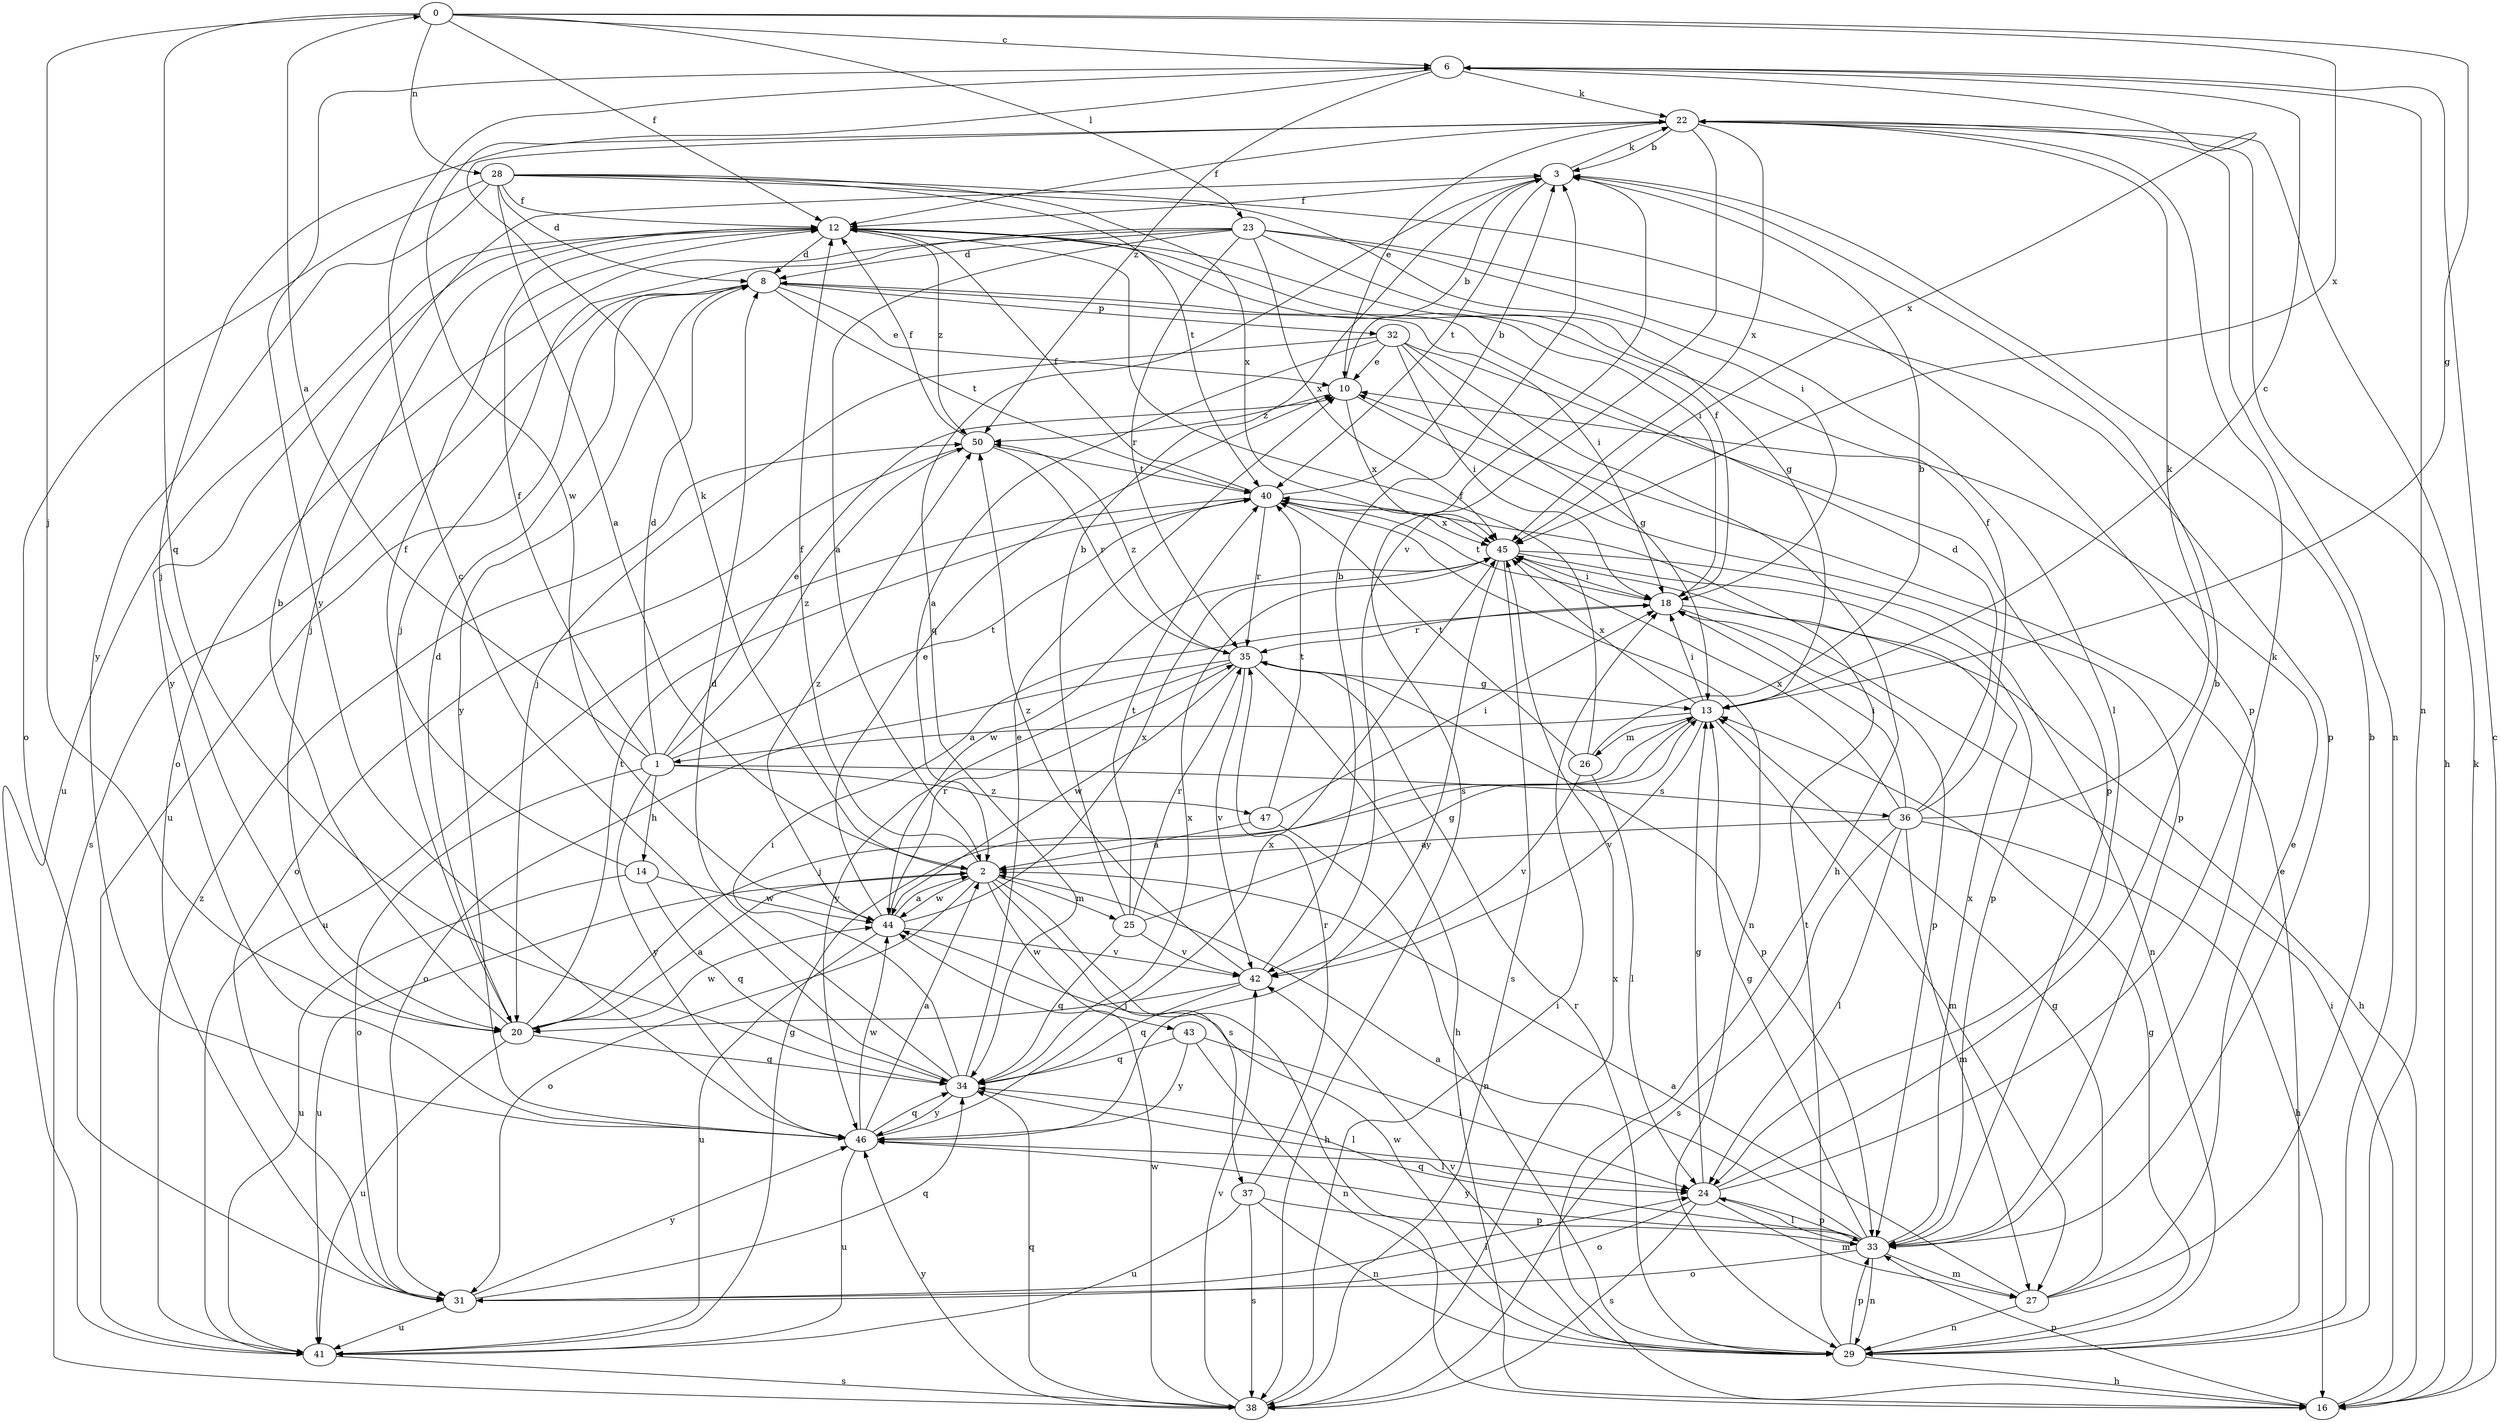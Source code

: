strict digraph  {
0;
1;
2;
3;
6;
8;
10;
12;
13;
14;
16;
18;
20;
22;
23;
24;
25;
26;
27;
28;
29;
31;
32;
33;
34;
35;
36;
37;
38;
40;
41;
42;
43;
44;
45;
46;
47;
50;
0 -> 6  [label=c];
0 -> 12  [label=f];
0 -> 13  [label=g];
0 -> 20  [label=j];
0 -> 23  [label=l];
0 -> 28  [label=n];
0 -> 34  [label=q];
0 -> 45  [label=x];
1 -> 0  [label=a];
1 -> 8  [label=d];
1 -> 10  [label=e];
1 -> 12  [label=f];
1 -> 14  [label=h];
1 -> 31  [label=o];
1 -> 36  [label=s];
1 -> 40  [label=t];
1 -> 46  [label=y];
1 -> 47  [label=z];
1 -> 50  [label=z];
2 -> 12  [label=f];
2 -> 16  [label=h];
2 -> 22  [label=k];
2 -> 25  [label=m];
2 -> 31  [label=o];
2 -> 37  [label=s];
2 -> 41  [label=u];
2 -> 43  [label=w];
2 -> 44  [label=w];
3 -> 12  [label=f];
3 -> 22  [label=k];
3 -> 34  [label=q];
3 -> 38  [label=s];
3 -> 40  [label=t];
6 -> 22  [label=k];
6 -> 29  [label=n];
6 -> 44  [label=w];
6 -> 45  [label=x];
6 -> 46  [label=y];
6 -> 50  [label=z];
8 -> 10  [label=e];
8 -> 18  [label=i];
8 -> 32  [label=p];
8 -> 38  [label=s];
8 -> 40  [label=t];
8 -> 41  [label=u];
8 -> 46  [label=y];
10 -> 3  [label=b];
10 -> 33  [label=p];
10 -> 45  [label=x];
10 -> 50  [label=z];
12 -> 8  [label=d];
12 -> 18  [label=i];
12 -> 20  [label=j];
12 -> 41  [label=u];
12 -> 46  [label=y];
12 -> 50  [label=z];
13 -> 1  [label=a];
13 -> 6  [label=c];
13 -> 18  [label=i];
13 -> 20  [label=j];
13 -> 26  [label=m];
13 -> 27  [label=m];
13 -> 42  [label=v];
13 -> 45  [label=x];
14 -> 12  [label=f];
14 -> 34  [label=q];
14 -> 41  [label=u];
14 -> 44  [label=w];
16 -> 6  [label=c];
16 -> 18  [label=i];
16 -> 22  [label=k];
16 -> 33  [label=p];
18 -> 12  [label=f];
18 -> 16  [label=h];
18 -> 33  [label=p];
18 -> 35  [label=r];
18 -> 40  [label=t];
20 -> 2  [label=a];
20 -> 3  [label=b];
20 -> 8  [label=d];
20 -> 34  [label=q];
20 -> 40  [label=t];
20 -> 41  [label=u];
20 -> 44  [label=w];
22 -> 3  [label=b];
22 -> 10  [label=e];
22 -> 12  [label=f];
22 -> 16  [label=h];
22 -> 20  [label=j];
22 -> 29  [label=n];
22 -> 42  [label=v];
22 -> 45  [label=x];
23 -> 2  [label=a];
23 -> 8  [label=d];
23 -> 13  [label=g];
23 -> 20  [label=j];
23 -> 24  [label=l];
23 -> 31  [label=o];
23 -> 33  [label=p];
23 -> 35  [label=r];
23 -> 45  [label=x];
24 -> 3  [label=b];
24 -> 13  [label=g];
24 -> 22  [label=k];
24 -> 27  [label=m];
24 -> 31  [label=o];
24 -> 33  [label=p];
24 -> 38  [label=s];
25 -> 3  [label=b];
25 -> 13  [label=g];
25 -> 34  [label=q];
25 -> 35  [label=r];
25 -> 40  [label=t];
25 -> 42  [label=v];
26 -> 3  [label=b];
26 -> 12  [label=f];
26 -> 24  [label=l];
26 -> 40  [label=t];
26 -> 42  [label=v];
27 -> 2  [label=a];
27 -> 3  [label=b];
27 -> 10  [label=e];
27 -> 13  [label=g];
27 -> 29  [label=n];
28 -> 2  [label=a];
28 -> 8  [label=d];
28 -> 12  [label=f];
28 -> 18  [label=i];
28 -> 31  [label=o];
28 -> 33  [label=p];
28 -> 40  [label=t];
28 -> 45  [label=x];
28 -> 46  [label=y];
29 -> 10  [label=e];
29 -> 13  [label=g];
29 -> 16  [label=h];
29 -> 33  [label=p];
29 -> 35  [label=r];
29 -> 40  [label=t];
29 -> 42  [label=v];
29 -> 44  [label=w];
31 -> 24  [label=l];
31 -> 34  [label=q];
31 -> 41  [label=u];
31 -> 46  [label=y];
32 -> 2  [label=a];
32 -> 10  [label=e];
32 -> 13  [label=g];
32 -> 16  [label=h];
32 -> 18  [label=i];
32 -> 20  [label=j];
32 -> 33  [label=p];
33 -> 2  [label=a];
33 -> 13  [label=g];
33 -> 24  [label=l];
33 -> 27  [label=m];
33 -> 29  [label=n];
33 -> 31  [label=o];
33 -> 34  [label=q];
33 -> 45  [label=x];
33 -> 46  [label=y];
34 -> 6  [label=c];
34 -> 8  [label=d];
34 -> 10  [label=e];
34 -> 18  [label=i];
34 -> 24  [label=l];
34 -> 45  [label=x];
34 -> 46  [label=y];
35 -> 13  [label=g];
35 -> 16  [label=h];
35 -> 31  [label=o];
35 -> 33  [label=p];
35 -> 42  [label=v];
35 -> 44  [label=w];
35 -> 46  [label=y];
35 -> 50  [label=z];
36 -> 2  [label=a];
36 -> 8  [label=d];
36 -> 12  [label=f];
36 -> 16  [label=h];
36 -> 18  [label=i];
36 -> 22  [label=k];
36 -> 24  [label=l];
36 -> 27  [label=m];
36 -> 38  [label=s];
36 -> 45  [label=x];
37 -> 29  [label=n];
37 -> 33  [label=p];
37 -> 35  [label=r];
37 -> 38  [label=s];
37 -> 41  [label=u];
38 -> 18  [label=i];
38 -> 34  [label=q];
38 -> 42  [label=v];
38 -> 44  [label=w];
38 -> 45  [label=x];
38 -> 46  [label=y];
40 -> 3  [label=b];
40 -> 12  [label=f];
40 -> 29  [label=n];
40 -> 35  [label=r];
40 -> 41  [label=u];
40 -> 45  [label=x];
41 -> 13  [label=g];
41 -> 38  [label=s];
41 -> 50  [label=z];
42 -> 3  [label=b];
42 -> 20  [label=j];
42 -> 34  [label=q];
42 -> 50  [label=z];
43 -> 24  [label=l];
43 -> 29  [label=n];
43 -> 34  [label=q];
43 -> 46  [label=y];
44 -> 2  [label=a];
44 -> 10  [label=e];
44 -> 35  [label=r];
44 -> 41  [label=u];
44 -> 42  [label=v];
44 -> 45  [label=x];
44 -> 50  [label=z];
45 -> 18  [label=i];
45 -> 29  [label=n];
45 -> 33  [label=p];
45 -> 38  [label=s];
45 -> 44  [label=w];
45 -> 46  [label=y];
46 -> 2  [label=a];
46 -> 24  [label=l];
46 -> 34  [label=q];
46 -> 41  [label=u];
46 -> 44  [label=w];
46 -> 45  [label=x];
47 -> 2  [label=a];
47 -> 18  [label=i];
47 -> 29  [label=n];
47 -> 40  [label=t];
50 -> 12  [label=f];
50 -> 31  [label=o];
50 -> 35  [label=r];
50 -> 40  [label=t];
}

